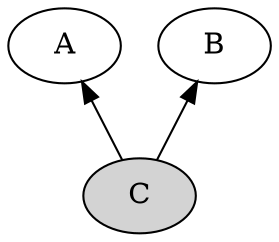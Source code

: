 // Explaining Away Net
digraph {
	edge [dir=back]
		A [style=solid]
		B [style=solid]
		C [style=filled]
			A -> C
			B -> C
}